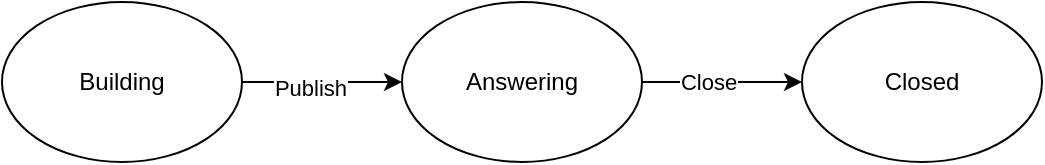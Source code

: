 <mxfile version="15.1.4"><diagram id="9I4zmSzvZRCkFvM4hgAo" name="Page-1"><mxGraphModel dx="813" dy="438" grid="1" gridSize="10" guides="1" tooltips="1" connect="1" arrows="1" fold="1" page="1" pageScale="1" pageWidth="827" pageHeight="1169" math="0" shadow="0"><root><mxCell id="0"/><mxCell id="1" parent="0"/><mxCell id="ZvTSzJLIicuPemWreT4p-4" value="" style="edgeStyle=orthogonalEdgeStyle;rounded=0;orthogonalLoop=1;jettySize=auto;html=1;" edge="1" parent="1" source="ZvTSzJLIicuPemWreT4p-2" target="ZvTSzJLIicuPemWreT4p-3"><mxGeometry relative="1" as="geometry"/></mxCell><mxCell id="ZvTSzJLIicuPemWreT4p-14" value="Publish" style="edgeLabel;html=1;align=center;verticalAlign=middle;resizable=0;points=[];" vertex="1" connectable="0" parent="ZvTSzJLIicuPemWreT4p-4"><mxGeometry x="-0.154" y="-3" relative="1" as="geometry"><mxPoint as="offset"/></mxGeometry></mxCell><mxCell id="ZvTSzJLIicuPemWreT4p-2" value="Building" style="ellipse;whiteSpace=wrap;html=1;" vertex="1" parent="1"><mxGeometry x="140" y="200" width="120" height="80" as="geometry"/></mxCell><mxCell id="ZvTSzJLIicuPemWreT4p-6" value="" style="edgeStyle=orthogonalEdgeStyle;rounded=0;orthogonalLoop=1;jettySize=auto;html=1;" edge="1" parent="1" source="ZvTSzJLIicuPemWreT4p-3" target="ZvTSzJLIicuPemWreT4p-5"><mxGeometry relative="1" as="geometry"/></mxCell><mxCell id="ZvTSzJLIicuPemWreT4p-16" value="Close" style="edgeLabel;html=1;align=center;verticalAlign=middle;resizable=0;points=[];" vertex="1" connectable="0" parent="ZvTSzJLIicuPemWreT4p-6"><mxGeometry x="-0.182" relative="1" as="geometry"><mxPoint as="offset"/></mxGeometry></mxCell><mxCell id="ZvTSzJLIicuPemWreT4p-3" value="Answering" style="ellipse;whiteSpace=wrap;html=1;" vertex="1" parent="1"><mxGeometry x="340" y="200" width="120" height="80" as="geometry"/></mxCell><mxCell id="ZvTSzJLIicuPemWreT4p-5" value="Closed" style="ellipse;whiteSpace=wrap;html=1;" vertex="1" parent="1"><mxGeometry x="540" y="200" width="120" height="80" as="geometry"/></mxCell></root></mxGraphModel></diagram></mxfile>